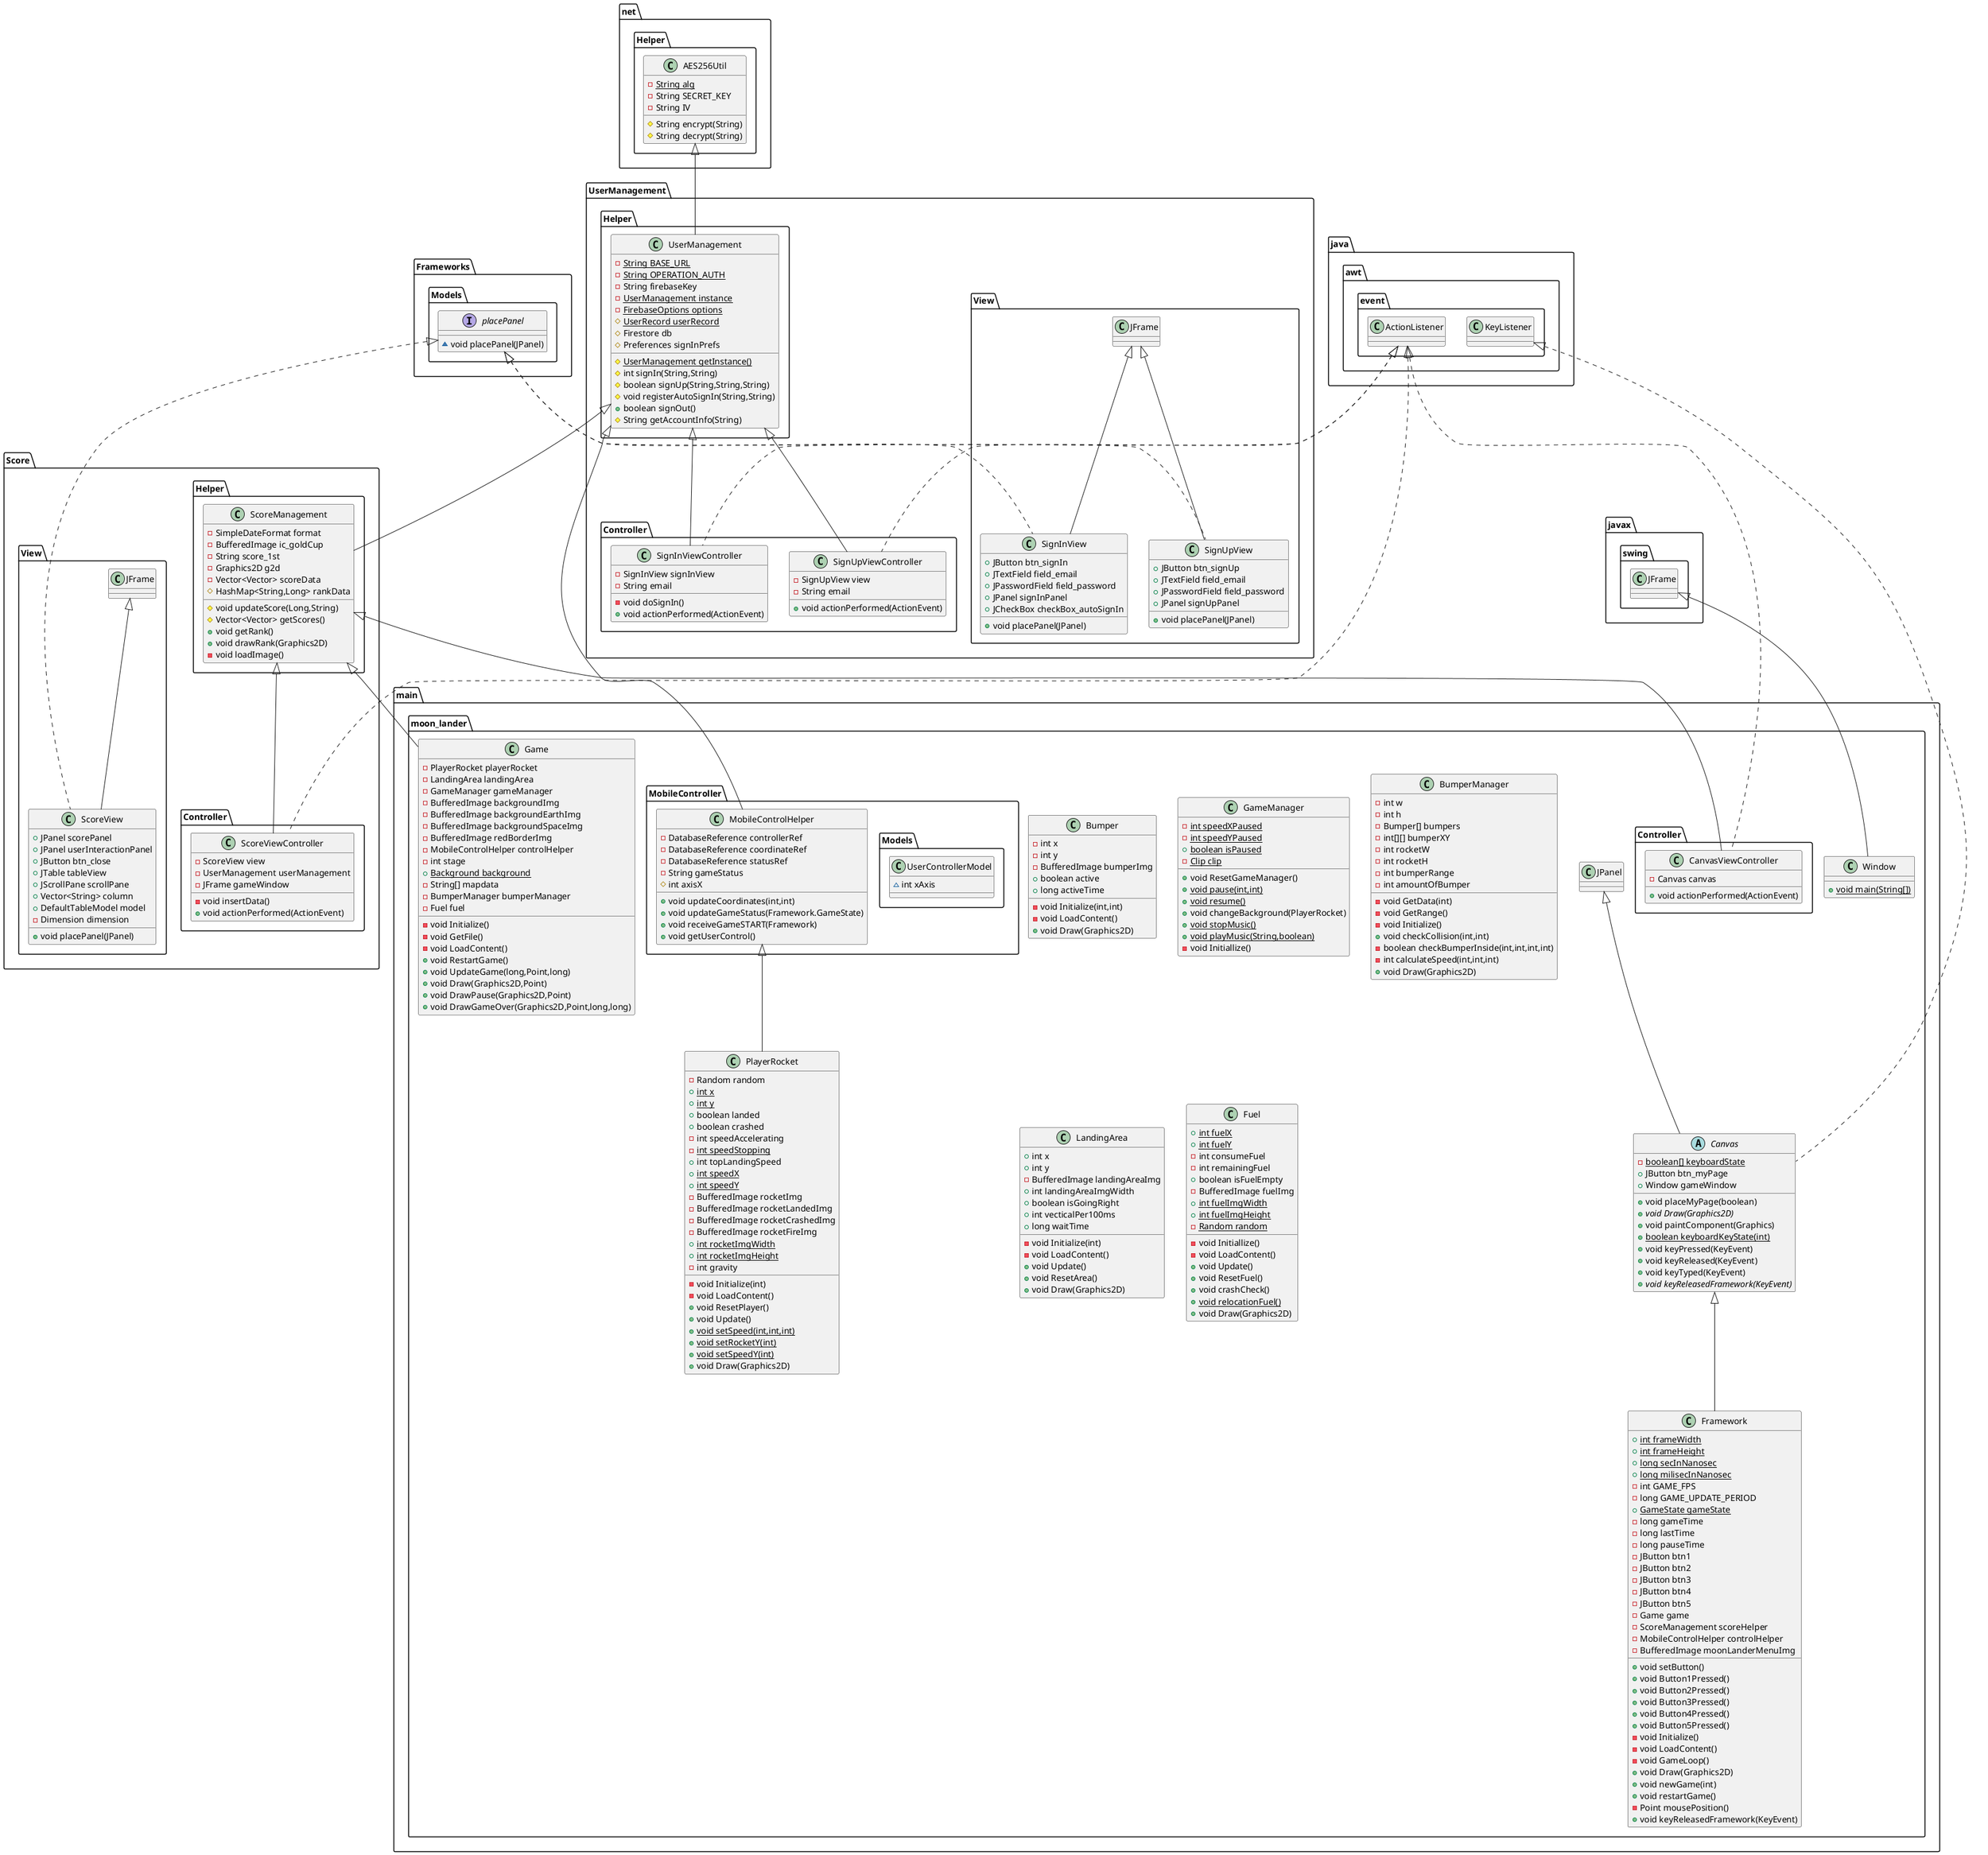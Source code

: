 @startuml
class main.moon_lander.Controller.CanvasViewController {
- Canvas canvas
+ void actionPerformed(ActionEvent)
}
class net.Helper.AES256Util {
- {static} String alg
- String SECRET_KEY
- String IV
# String encrypt(String)
# String decrypt(String)
}
abstract class main.moon_lander.Canvas {
- {static} boolean[] keyboardState
+ JButton btn_myPage
+ Window gameWindow
+ void placeMyPage(boolean)
+ {abstract}void Draw(Graphics2D)
+ void paintComponent(Graphics)
+ {static} boolean keyboardKeyState(int)
+ void keyPressed(KeyEvent)
+ void keyReleased(KeyEvent)
+ void keyTyped(KeyEvent)
+ {abstract}void keyReleasedFramework(KeyEvent)
}
class main.moon_lander.Bumper {
- int x
- int y
- BufferedImage bumperImg
+ boolean active
+ long activeTime
- void Initialize(int,int)
- void LoadContent()
+ void Draw(Graphics2D)
}
class UserManagement.Controller.SignUpViewController {
- SignUpView view
- String email
+ void actionPerformed(ActionEvent)
}
interface Frameworks.Models.placePanel {
~ void placePanel(JPanel)
}
class UserManagement.View.SignInView {
+ JButton btn_signIn
+ JTextField field_email
+ JPasswordField field_password
+ JPanel signInPanel
+ JCheckBox checkBox_autoSignIn
+ void placePanel(JPanel)
}
class main.moon_lander.GameManager {
- {static} int speedXPaused
- {static} int speedYPaused
+ {static} boolean isPaused
- {static} Clip clip
+ void ResetGameManager()
+ {static} void pause(int,int)
+ {static} void resume()
+ void changeBackground(PlayerRocket)
+ {static} void stopMusic()
+ {static} void playMusic(String,boolean)
- void Initiallize()
}
class Score.Helper.ScoreManagement {
- SimpleDateFormat format
- BufferedImage ic_goldCup
- String score_1st
- Graphics2D g2d
- Vector<Vector> scoreData
# HashMap<String,Long> rankData
# void updateScore(Long,String)
# Vector<Vector> getScores()
+ void getRank()
+ void drawRank(Graphics2D)
- void loadImage()
}
class main.moon_lander.MobileController.MobileControlHelper {
- DatabaseReference controllerRef
- DatabaseReference coordinateRef
- DatabaseReference statusRef
- String gameStatus
# int axisX
+ void updateCoordinates(int,int)
+ void updateGameStatus(Framework.GameState)
+ void receiveGameSTART(Framework)
+ void getUserControl()
}
class main.moon_lander.BumperManager {
- int w
- int h
- Bumper[] bumpers
- int[][] bumperXY
- int rocketW
- int rocketH
- int bumperRange
- int amountOfBumper
- void GetData(int)
- void GetRange()
- void Initialize()
+ void checkCollision(int,int)
- boolean checkBumperInside(int,int,int,int)
- int calculateSpeed(int,int,int)
+ void Draw(Graphics2D)
}
class main.moon_lander.Framework {
+ {static} int frameWidth
+ {static} int frameHeight
+ {static} long secInNanosec
+ {static} long milisecInNanosec
- int GAME_FPS
- long GAME_UPDATE_PERIOD
+ {static} GameState gameState
- long gameTime
- long lastTime
- long pauseTime
- JButton btn1
- JButton btn2
- JButton btn3
- JButton btn4
- JButton btn5
- Game game
- ScoreManagement scoreHelper
- MobileControlHelper controlHelper
- BufferedImage moonLanderMenuImg
+ void setButton()
+ void Button1Pressed()
+ void Button2Pressed()
+ void Button3Pressed()
+ void Button4Pressed()
+ void Button5Pressed()
- void Initialize()
- void LoadContent()
- void GameLoop()
+ void Draw(Graphics2D)
+ void newGame(int)
+ void restartGame()
- Point mousePosition()
+ void keyReleasedFramework(KeyEvent)
}
class main.moon_lander.MobileController.Models.UserControllerModel {
~ int xAxis
}
class UserManagement.Helper.UserManagement {
- {static} String BASE_URL
- {static} String OPERATION_AUTH
- String firebaseKey
- {static} UserManagement instance
- {static} FirebaseOptions options
# {static} UserRecord userRecord
# Firestore db
# Preferences signInPrefs
# {static} UserManagement getInstance()
# int signIn(String,String)
# boolean signUp(String,String,String)
# void registerAutoSignIn(String,String)
+ boolean signOut()
# String getAccountInfo(String)
}
class main.moon_lander.Game {
- PlayerRocket playerRocket
- LandingArea landingArea
- GameManager gameManager
- BufferedImage backgroundImg
- BufferedImage backgroundEarthImg
- BufferedImage backgroundSpaceImg
- BufferedImage redBorderImg
- MobileControlHelper controlHelper
- int stage
+ {static} Background background
- String[] mapdata
- BumperManager bumperManager
- Fuel fuel
- void Initialize()
- void GetFile()
- void LoadContent()
+ void RestartGame()
+ void UpdateGame(long,Point,long)
+ void Draw(Graphics2D,Point)
+ void DrawPause(Graphics2D,Point)
+ void DrawGameOver(Graphics2D,Point,long,long)
}
class Score.View.ScoreView {
+ JPanel scorePanel
+ JPanel userInteractionPanel
+ JButton btn_close
+ JTable tableView
+ JScrollPane scrollPane
+ Vector<String> column
+ DefaultTableModel model
- Dimension dimension
+ void placePanel(JPanel)
}
class UserManagement.Controller.SignInViewController {
- SignInView signInView
- String email
- void doSignIn()
+ void actionPerformed(ActionEvent)
}
class main.moon_lander.LandingArea {
+ int x
+ int y
- BufferedImage landingAreaImg
+ int landingAreaImgWidth
+ boolean isGoingRight
+ int vecticalPer100ms
+ long waitTime
- void Initialize(int)
- void LoadContent()
+ void Update()
+ void ResetArea()
+ void Draw(Graphics2D)
}
class main.moon_lander.Window {
+ {static} void main(String[])
}
class main.moon_lander.Fuel {
+ {static} int fuelX
+ {static} int fuelY
- int consumeFuel
- int remainingFuel
+ boolean isFuelEmpty
- BufferedImage fuelImg
+ {static} int fuelImgWidth
+ {static} int fuelImgHeight
- {static} Random random
- void Initiallize()
- void LoadContent()
+ void Update()
+ void ResetFuel()
+ void crashCheck()
+ {static} void relocationFuel()
+ void Draw(Graphics2D)
}
class UserManagement.View.SignUpView {
+ JButton btn_signUp
+ JTextField field_email
+ JPasswordField field_password
+ JPanel signUpPanel
+ void placePanel(JPanel)
}
class Score.Controller.ScoreViewController {
- ScoreView view
- UserManagement userManagement
- JFrame gameWindow
- void insertData()
+ void actionPerformed(ActionEvent)
}
class main.moon_lander.PlayerRocket {
- Random random
+ {static} int x
+ {static} int y
+ boolean landed
+ boolean crashed
- int speedAccelerating
- {static} int speedStopping
+ int topLandingSpeed
+ {static} int speedX
+ {static} int speedY
- BufferedImage rocketImg
- BufferedImage rocketLandedImg
- BufferedImage rocketCrashedImg
- BufferedImage rocketFireImg
+ {static} int rocketImgWidth
+ {static} int rocketImgHeight
- int gravity
- void Initialize(int)
- void LoadContent()
+ void ResetPlayer()
+ void Update()
+ {static} void setSpeed(int,int,int)
+ {static} void setRocketY(int)
+ {static} void setSpeedY(int)
+ void Draw(Graphics2D)
}


java.awt.event.ActionListener <|.. main.moon_lander.Controller.CanvasViewController
Score.Helper.ScoreManagement <|-- main.moon_lander.Controller.CanvasViewController
java.awt.event.KeyListener <|.. main.moon_lander.Canvas
main.moon_lander.JPanel <|-- main.moon_lander.Canvas
java.awt.event.ActionListener <|.. UserManagement.Controller.SignUpViewController
UserManagement.Helper.UserManagement <|-- UserManagement.Controller.SignUpViewController
Frameworks.Models.placePanel <|.. UserManagement.View.SignInView
UserManagement.View.JFrame <|-- UserManagement.View.SignInView
UserManagement.Helper.UserManagement <|-- Score.Helper.ScoreManagement
UserManagement.Helper.UserManagement <|-- main.moon_lander.MobileController.MobileControlHelper
main.moon_lander.Canvas <|-- main.moon_lander.Framework
net.Helper.AES256Util <|-- UserManagement.Helper.UserManagement
Score.Helper.ScoreManagement <|-- main.moon_lander.Game
Frameworks.Models.placePanel <|.. Score.View.ScoreView
Score.View.JFrame <|-- Score.View.ScoreView
java.awt.event.ActionListener <|.. UserManagement.Controller.SignInViewController
UserManagement.Helper.UserManagement <|-- UserManagement.Controller.SignInViewController
javax.swing.JFrame <|-- main.moon_lander.Window
Frameworks.Models.placePanel <|.. UserManagement.View.SignUpView
UserManagement.View.JFrame <|-- UserManagement.View.SignUpView
java.awt.event.ActionListener <|.. Score.Controller.ScoreViewController
Score.Helper.ScoreManagement <|-- Score.Controller.ScoreViewController
main.moon_lander.MobileController.MobileControlHelper <|-- main.moon_lander.PlayerRocket
@enduml